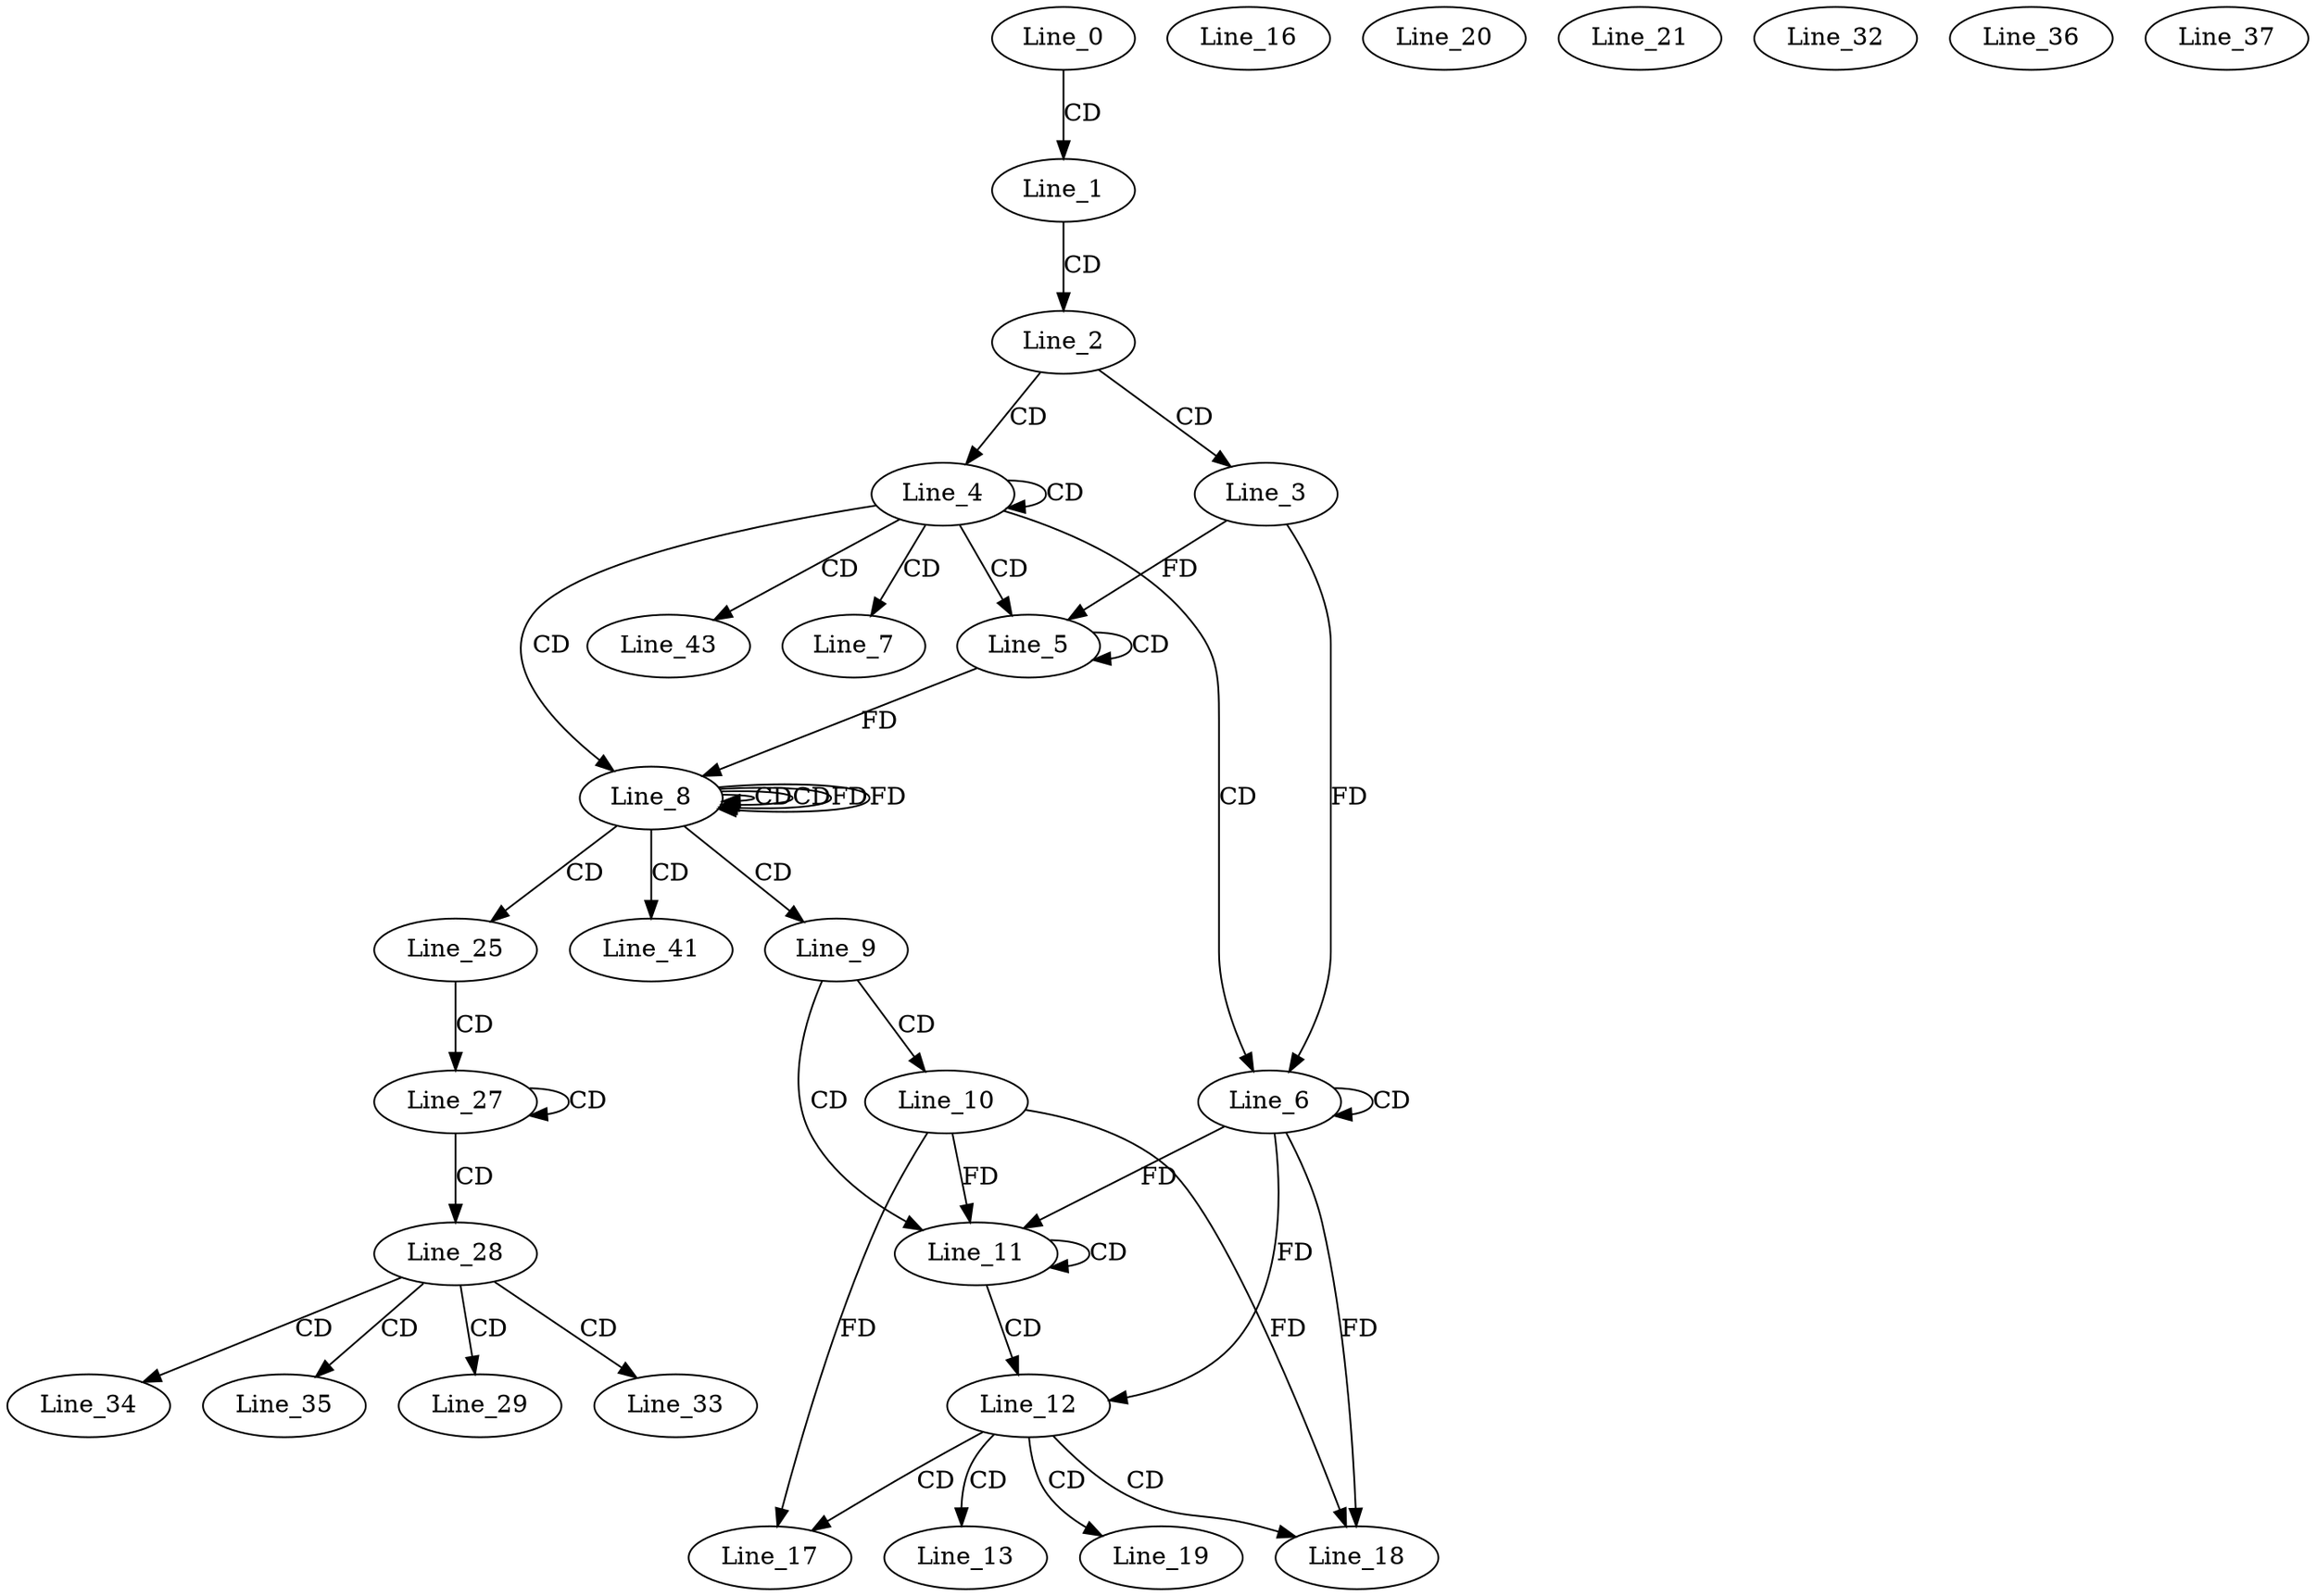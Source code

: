 digraph G {
  Line_0;
  Line_1;
  Line_2;
  Line_3;
  Line_4;
  Line_5;
  Line_5;
  Line_6;
  Line_6;
  Line_7;
  Line_8;
  Line_8;
  Line_8;
  Line_9;
  Line_10;
  Line_11;
  Line_12;
  Line_13;
  Line_16;
  Line_17;
  Line_18;
  Line_19;
  Line_20;
  Line_21;
  Line_25;
  Line_27;
  Line_28;
  Line_29;
  Line_32;
  Line_33;
  Line_34;
  Line_35;
  Line_36;
  Line_37;
  Line_41;
  Line_43;
  Line_0 -> Line_1 [ label="CD" ];
  Line_1 -> Line_2 [ label="CD" ];
  Line_2 -> Line_3 [ label="CD" ];
  Line_2 -> Line_4 [ label="CD" ];
  Line_4 -> Line_4 [ label="CD" ];
  Line_4 -> Line_5 [ label="CD" ];
  Line_5 -> Line_5 [ label="CD" ];
  Line_3 -> Line_5 [ label="FD" ];
  Line_4 -> Line_6 [ label="CD" ];
  Line_6 -> Line_6 [ label="CD" ];
  Line_3 -> Line_6 [ label="FD" ];
  Line_4 -> Line_7 [ label="CD" ];
  Line_4 -> Line_8 [ label="CD" ];
  Line_8 -> Line_8 [ label="CD" ];
  Line_5 -> Line_8 [ label="FD" ];
  Line_8 -> Line_8 [ label="CD" ];
  Line_8 -> Line_8 [ label="FD" ];
  Line_8 -> Line_9 [ label="CD" ];
  Line_9 -> Line_10 [ label="CD" ];
  Line_9 -> Line_11 [ label="CD" ];
  Line_11 -> Line_11 [ label="CD" ];
  Line_10 -> Line_11 [ label="FD" ];
  Line_6 -> Line_11 [ label="FD" ];
  Line_11 -> Line_12 [ label="CD" ];
  Line_6 -> Line_12 [ label="FD" ];
  Line_12 -> Line_13 [ label="CD" ];
  Line_12 -> Line_17 [ label="CD" ];
  Line_10 -> Line_17 [ label="FD" ];
  Line_12 -> Line_18 [ label="CD" ];
  Line_10 -> Line_18 [ label="FD" ];
  Line_6 -> Line_18 [ label="FD" ];
  Line_12 -> Line_19 [ label="CD" ];
  Line_8 -> Line_25 [ label="CD" ];
  Line_25 -> Line_27 [ label="CD" ];
  Line_27 -> Line_27 [ label="CD" ];
  Line_27 -> Line_28 [ label="CD" ];
  Line_28 -> Line_29 [ label="CD" ];
  Line_28 -> Line_33 [ label="CD" ];
  Line_28 -> Line_34 [ label="CD" ];
  Line_28 -> Line_35 [ label="CD" ];
  Line_8 -> Line_41 [ label="CD" ];
  Line_4 -> Line_43 [ label="CD" ];
  Line_8 -> Line_8 [ label="FD" ];
}
